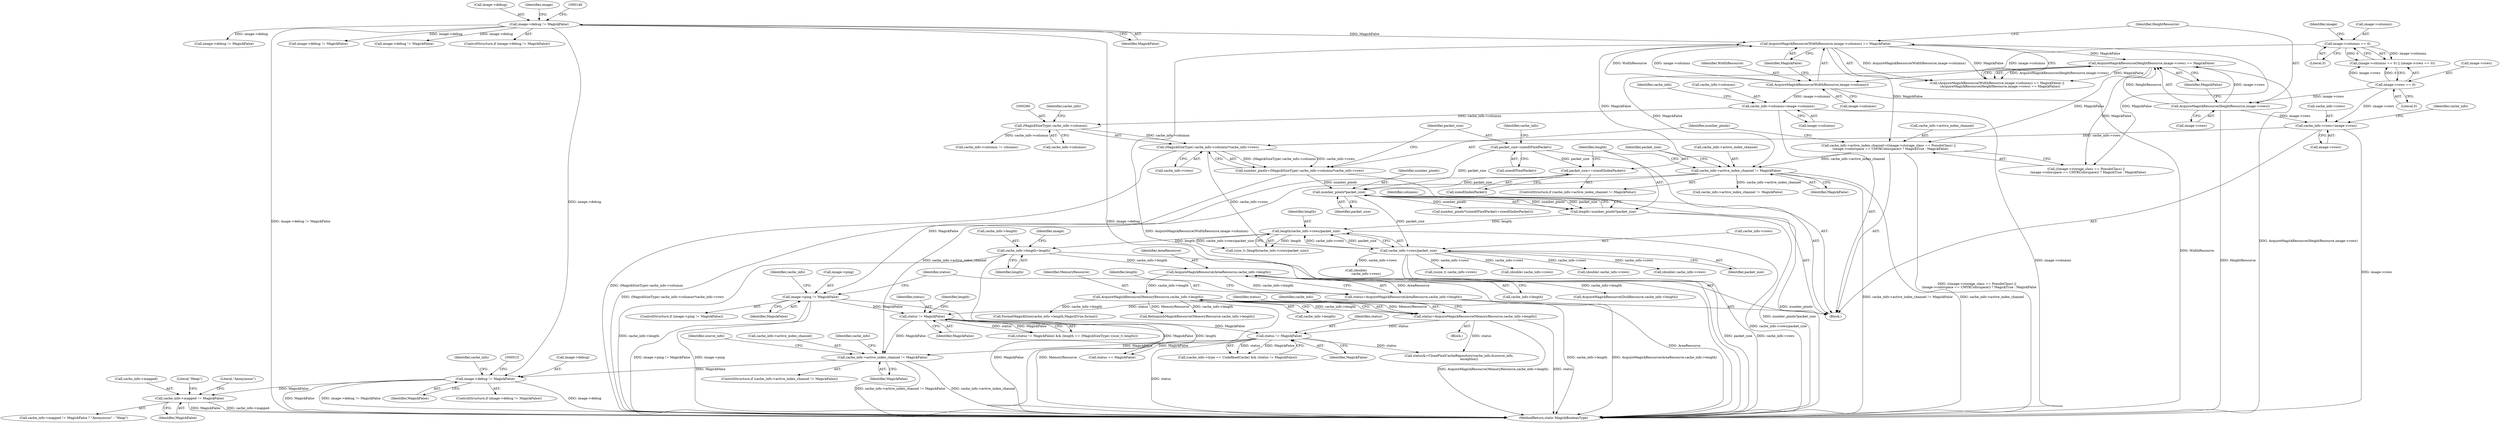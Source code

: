 digraph "0_ImageMagick_4e81ce8b07219c69a9aeccb0f7f7b927ca6db74c_0@pointer" {
"1000508" [label="(Call,image->debug != MagickFalse)"];
"1000140" [label="(Call,image->debug != MagickFalse)"];
"1000470" [label="(Call,cache_info->active_index_channel != MagickFalse)"];
"1000292" [label="(Call,cache_info->active_index_channel != MagickFalse)"];
"1000258" [label="(Call,cache_info->active_index_channel=((image->storage_class == PseudoClass) ||\n    (image->colorspace == CMYKColorspace)) ? MagickTrue : MagickFalse)"];
"1000194" [label="(Call,AcquireMagickResource(HeightResource,image->rows) == MagickFalse)"];
"1000195" [label="(Call,AcquireMagickResource(HeightResource,image->rows))"];
"1000161" [label="(Call,image->rows == 0)"];
"1000187" [label="(Call,AcquireMagickResource(WidthResource,image->columns) == MagickFalse)"];
"1000188" [label="(Call,AcquireMagickResource(WidthResource,image->columns))"];
"1000156" [label="(Call,image->columns == 0)"];
"1000396" [label="(Call,status != MagickFalse)"];
"1000378" [label="(Call,status=AcquireMagickResource(AreaResource,cache_info->length))"];
"1000380" [label="(Call,AcquireMagickResource(AreaResource,cache_info->length))"];
"1000345" [label="(Call,cache_info->length=length)"];
"1000310" [label="(Call,length/cache_info->rows/packet_size)"];
"1000301" [label="(Call,length=number_pixels*packet_size)"];
"1000303" [label="(Call,number_pixels*packet_size)"];
"1000276" [label="(Call,number_pixels=(MagickSizeType) cache_info->columns*cache_info->rows)"];
"1000278" [label="(Call,(MagickSizeType) cache_info->columns*cache_info->rows)"];
"1000279" [label="(Call,(MagickSizeType) cache_info->columns)"];
"1000244" [label="(Call,cache_info->columns=image->columns)"];
"1000237" [label="(Call,cache_info->rows=image->rows)"];
"1000297" [label="(Call,packet_size+=sizeof(IndexPacket))"];
"1000287" [label="(Call,packet_size=sizeof(PixelPacket))"];
"1000312" [label="(Call,cache_info->rows/packet_size)"];
"1000351" [label="(Call,image->ping != MagickFalse)"];
"1000422" [label="(Call,status != MagickFalse)"];
"1000407" [label="(Call,status=AcquireMagickResource(MemoryResource,cache_info->length))"];
"1000409" [label="(Call,AcquireMagickResource(MemoryResource,cache_info->length))"];
"1000541" [label="(Call,cache_info->mapped != MagickFalse)"];
"1000423" [label="(Identifier,status)"];
"1000156" [label="(Call,image->columns == 0)"];
"1000422" [label="(Call,status != MagickFalse)"];
"1000163" [label="(Identifier,image)"];
"1000245" [label="(Call,cache_info->columns)"];
"1000546" [label="(Literal,\"Anonymous\")"];
"1000161" [label="(Call,image->rows == 0)"];
"1000378" [label="(Call,status=AcquireMagickResource(AreaResource,cache_info->length))"];
"1000303" [label="(Call,number_pixels*packet_size)"];
"1000406" [label="(Block,)"];
"1000490" [label="(Identifier,source_info)"];
"1000542" [label="(Call,cache_info->mapped)"];
"1000297" [label="(Call,packet_size+=sizeof(IndexPacket))"];
"1000291" [label="(ControlStructure,if (cache_info->active_index_channel != MagickFalse))"];
"1000165" [label="(Literal,0)"];
"1000292" [label="(Call,cache_info->active_index_channel != MagickFalse)"];
"1000281" [label="(Call,cache_info->columns)"];
"1000407" [label="(Call,status=AcquireMagickResource(MemoryResource,cache_info->length))"];
"1000345" [label="(Call,cache_info->length=length)"];
"1000196" [label="(Identifier,HeightResource)"];
"1000304" [label="(Identifier,number_pixels)"];
"1000471" [label="(Call,cache_info->active_index_channel)"];
"1000396" [label="(Call,status != MagickFalse)"];
"1000398" [label="(Identifier,MagickFalse)"];
"1000312" [label="(Call,cache_info->rows/packet_size)"];
"1000576" [label="(Call,RelinquishMagickResource(MemoryResource,cache_info->length))"];
"1000419" [label="(Identifier,cache_info)"];
"1000410" [label="(Identifier,MemoryResource)"];
"1000278" [label="(Call,(MagickSizeType) cache_info->columns*cache_info->rows)"];
"1000469" [label="(ControlStructure,if (cache_info->active_index_channel != MagickFalse))"];
"1000349" [label="(Identifier,length)"];
"1000186" [label="(Call,(AcquireMagickResource(WidthResource,image->columns) == MagickFalse) ||\n      (AcquireMagickResource(HeightResource,image->rows) == MagickFalse))"];
"1001115" [label="(Call,image->debug != MagickFalse)"];
"1000512" [label="(Identifier,MagickFalse)"];
"1000508" [label="(Call,image->debug != MagickFalse)"];
"1001029" [label="(Call,image->debug != MagickFalse)"];
"1000380" [label="(Call,AcquireMagickResource(AreaResource,cache_info->length))"];
"1000540" [label="(Call,cache_info->mapped != MagickFalse ? \"Anonymous\" : \"Heap\")"];
"1000293" [label="(Call,cache_info->active_index_channel)"];
"1000497" [label="(Call,status&=ClonePixelCacheRepository(cache_info,&source_info,\n                    exception))"];
"1000382" [label="(Call,cache_info->length)"];
"1000991" [label="(Call,cache_info->active_index_channel != MagickFalse)"];
"1000288" [label="(Identifier,packet_size)"];
"1000294" [label="(Identifier,cache_info)"];
"1000277" [label="(Identifier,number_pixels)"];
"1000541" [label="(Call,cache_info->mapped != MagickFalse)"];
"1000140" [label="(Call,image->debug != MagickFalse)"];
"1000299" [label="(Call,sizeof(IndexPacket))"];
"1000569" [label="(Identifier,cache_info)"];
"1000350" [label="(ControlStructure,if (image->ping != MagickFalse))"];
"1000381" [label="(Identifier,AreaResource)"];
"1000190" [label="(Call,image->columns)"];
"1000307" [label="(Identifier,columns)"];
"1000359" [label="(Identifier,cache_info)"];
"1000141" [label="(Call,image->debug)"];
"1000346" [label="(Call,cache_info->length)"];
"1000411" [label="(Call,cache_info->length)"];
"1000284" [label="(Call,cache_info->rows)"];
"1000313" [label="(Call,cache_info->rows)"];
"1000287" [label="(Call,packet_size=sizeof(PixelPacket))"];
"1000259" [label="(Call,cache_info->active_index_channel)"];
"1001174" [label="(MethodReturn,static MagickBooleanType)"];
"1000139" [label="(ControlStructure,if (image->debug != MagickFalse))"];
"1000244" [label="(Call,cache_info->columns=image->columns)"];
"1000237" [label="(Call,cache_info->rows=image->rows)"];
"1000298" [label="(Identifier,packet_size)"];
"1000333" [label="(Call,(ssize_t) cache_info->rows)"];
"1000474" [label="(Identifier,MagickFalse)"];
"1000387" [label="(Call,number_pixels*(sizeof(PixelPacket)+sizeof(IndexPacket)))"];
"1000160" [label="(Literal,0)"];
"1000507" [label="(ControlStructure,if (image->debug != MagickFalse))"];
"1000157" [label="(Call,image->columns)"];
"1001159" [label="(Call,(double) cache_info->rows)"];
"1000470" [label="(Call,cache_info->active_index_channel != MagickFalse)"];
"1000352" [label="(Call,image->ping)"];
"1000158" [label="(Identifier,image)"];
"1000302" [label="(Identifier,length)"];
"1000311" [label="(Identifier,length)"];
"1000187" [label="(Call,AcquireMagickResource(WidthResource,image->columns) == MagickFalse)"];
"1000424" [label="(Identifier,MagickFalse)"];
"1000279" [label="(Call,(MagickSizeType) cache_info->columns)"];
"1000395" [label="(Call,(status != MagickFalse) && (length == (MagickSizeType) ((size_t) length)))"];
"1000189" [label="(Identifier,WidthResource)"];
"1000296" [label="(Identifier,MagickFalse)"];
"1000188" [label="(Call,AcquireMagickResource(WidthResource,image->columns))"];
"1000200" [label="(Identifier,MagickFalse)"];
"1000545" [label="(Identifier,MagickFalse)"];
"1000583" [label="(Call,AcquireMagickResource(DiskResource,cache_info->length))"];
"1000547" [label="(Literal,\"Heap\")"];
"1000310" [label="(Call,length/cache_info->rows/packet_size)"];
"1000477" [label="(Identifier,cache_info)"];
"1000195" [label="(Call,AcquireMagickResource(HeightResource,image->rows))"];
"1000409" [label="(Call,AcquireMagickResource(MemoryResource,cache_info->length))"];
"1000253" [label="(Identifier,cache_info)"];
"1000509" [label="(Call,image->debug)"];
"1000144" [label="(Identifier,MagickFalse)"];
"1000351" [label="(Call,image->ping != MagickFalse)"];
"1000757" [label="(Call,(double) cache_info->rows)"];
"1000248" [label="(Call,image->columns)"];
"1000246" [label="(Identifier,cache_info)"];
"1000197" [label="(Call,image->rows)"];
"1000397" [label="(Identifier,status)"];
"1000590" [label="(Call,status == MagickFalse)"];
"1000386" [label="(Identifier,length)"];
"1000554" [label="(Call,(double) cache_info->rows)"];
"1000162" [label="(Call,image->rows)"];
"1000155" [label="(Call,(image->columns == 0) || (image->rows == 0))"];
"1000194" [label="(Call,AcquireMagickResource(HeightResource,image->rows) == MagickFalse)"];
"1000108" [label="(Block,)"];
"1000416" [label="(Call,(cache_info->type == UndefinedCache) && (status != MagickFalse))"];
"1000516" [label="(Call,FormatMagickSize(cache_info->length,MagickTrue,format))"];
"1000262" [label="(Call,((image->storage_class == PseudoClass) ||\n    (image->colorspace == CMYKColorspace)) ? MagickTrue : MagickFalse)"];
"1001073" [label="(Call,(double)\n                    cache_info->rows)"];
"1000258" [label="(Call,cache_info->active_index_channel=((image->storage_class == PseudoClass) ||\n    (image->colorspace == CMYKColorspace)) ? MagickTrue : MagickFalse)"];
"1000305" [label="(Identifier,packet_size)"];
"1000289" [label="(Call,sizeof(PixelPacket))"];
"1000301" [label="(Call,length=number_pixels*packet_size)"];
"1000241" [label="(Call,image->rows)"];
"1000238" [label="(Call,cache_info->rows)"];
"1000400" [label="(Identifier,length)"];
"1000308" [label="(Call,(size_t) (length/cache_info->rows/packet_size))"];
"1000408" [label="(Identifier,status)"];
"1000355" [label="(Identifier,MagickFalse)"];
"1000379" [label="(Identifier,status)"];
"1000193" [label="(Identifier,MagickFalse)"];
"1000285" [label="(Identifier,cache_info)"];
"1000316" [label="(Identifier,packet_size)"];
"1000710" [label="(Call,image->debug != MagickFalse)"];
"1000319" [label="(Call,cache_info->columns != columns)"];
"1000353" [label="(Identifier,image)"];
"1000276" [label="(Call,number_pixels=(MagickSizeType) cache_info->columns*cache_info->rows)"];
"1000508" -> "1000507"  [label="AST: "];
"1000508" -> "1000512"  [label="CFG: "];
"1000509" -> "1000508"  [label="AST: "];
"1000512" -> "1000508"  [label="AST: "];
"1000515" -> "1000508"  [label="CFG: "];
"1000569" -> "1000508"  [label="CFG: "];
"1000508" -> "1001174"  [label="DDG: image->debug"];
"1000508" -> "1001174"  [label="DDG: MagickFalse"];
"1000508" -> "1001174"  [label="DDG: image->debug != MagickFalse"];
"1000140" -> "1000508"  [label="DDG: image->debug"];
"1000470" -> "1000508"  [label="DDG: MagickFalse"];
"1000508" -> "1000541"  [label="DDG: MagickFalse"];
"1000140" -> "1000139"  [label="AST: "];
"1000140" -> "1000144"  [label="CFG: "];
"1000141" -> "1000140"  [label="AST: "];
"1000144" -> "1000140"  [label="AST: "];
"1000146" -> "1000140"  [label="CFG: "];
"1000158" -> "1000140"  [label="CFG: "];
"1000140" -> "1001174"  [label="DDG: image->debug"];
"1000140" -> "1001174"  [label="DDG: image->debug != MagickFalse"];
"1000140" -> "1000187"  [label="DDG: MagickFalse"];
"1000140" -> "1000710"  [label="DDG: image->debug"];
"1000140" -> "1001029"  [label="DDG: image->debug"];
"1000140" -> "1001115"  [label="DDG: image->debug"];
"1000470" -> "1000469"  [label="AST: "];
"1000470" -> "1000474"  [label="CFG: "];
"1000471" -> "1000470"  [label="AST: "];
"1000474" -> "1000470"  [label="AST: "];
"1000477" -> "1000470"  [label="CFG: "];
"1000490" -> "1000470"  [label="CFG: "];
"1000470" -> "1001174"  [label="DDG: cache_info->active_index_channel"];
"1000470" -> "1001174"  [label="DDG: cache_info->active_index_channel != MagickFalse"];
"1000292" -> "1000470"  [label="DDG: cache_info->active_index_channel"];
"1000396" -> "1000470"  [label="DDG: MagickFalse"];
"1000422" -> "1000470"  [label="DDG: MagickFalse"];
"1000292" -> "1000291"  [label="AST: "];
"1000292" -> "1000296"  [label="CFG: "];
"1000293" -> "1000292"  [label="AST: "];
"1000296" -> "1000292"  [label="AST: "];
"1000298" -> "1000292"  [label="CFG: "];
"1000302" -> "1000292"  [label="CFG: "];
"1000292" -> "1001174"  [label="DDG: cache_info->active_index_channel != MagickFalse"];
"1000292" -> "1001174"  [label="DDG: cache_info->active_index_channel"];
"1000258" -> "1000292"  [label="DDG: cache_info->active_index_channel"];
"1000194" -> "1000292"  [label="DDG: MagickFalse"];
"1000187" -> "1000292"  [label="DDG: MagickFalse"];
"1000292" -> "1000351"  [label="DDG: MagickFalse"];
"1000292" -> "1000991"  [label="DDG: cache_info->active_index_channel"];
"1000258" -> "1000108"  [label="AST: "];
"1000258" -> "1000262"  [label="CFG: "];
"1000259" -> "1000258"  [label="AST: "];
"1000262" -> "1000258"  [label="AST: "];
"1000277" -> "1000258"  [label="CFG: "];
"1000258" -> "1001174"  [label="DDG: ((image->storage_class == PseudoClass) ||\n    (image->colorspace == CMYKColorspace)) ? MagickTrue : MagickFalse"];
"1000194" -> "1000258"  [label="DDG: MagickFalse"];
"1000187" -> "1000258"  [label="DDG: MagickFalse"];
"1000194" -> "1000186"  [label="AST: "];
"1000194" -> "1000200"  [label="CFG: "];
"1000195" -> "1000194"  [label="AST: "];
"1000200" -> "1000194"  [label="AST: "];
"1000186" -> "1000194"  [label="CFG: "];
"1000194" -> "1001174"  [label="DDG: AcquireMagickResource(HeightResource,image->rows)"];
"1000194" -> "1000186"  [label="DDG: AcquireMagickResource(HeightResource,image->rows)"];
"1000194" -> "1000186"  [label="DDG: MagickFalse"];
"1000195" -> "1000194"  [label="DDG: HeightResource"];
"1000195" -> "1000194"  [label="DDG: image->rows"];
"1000187" -> "1000194"  [label="DDG: MagickFalse"];
"1000194" -> "1000262"  [label="DDG: MagickFalse"];
"1000195" -> "1000197"  [label="CFG: "];
"1000196" -> "1000195"  [label="AST: "];
"1000197" -> "1000195"  [label="AST: "];
"1000200" -> "1000195"  [label="CFG: "];
"1000195" -> "1001174"  [label="DDG: HeightResource"];
"1000161" -> "1000195"  [label="DDG: image->rows"];
"1000195" -> "1000237"  [label="DDG: image->rows"];
"1000161" -> "1000155"  [label="AST: "];
"1000161" -> "1000165"  [label="CFG: "];
"1000162" -> "1000161"  [label="AST: "];
"1000165" -> "1000161"  [label="AST: "];
"1000155" -> "1000161"  [label="CFG: "];
"1000161" -> "1000155"  [label="DDG: image->rows"];
"1000161" -> "1000155"  [label="DDG: 0"];
"1000161" -> "1000237"  [label="DDG: image->rows"];
"1000187" -> "1000186"  [label="AST: "];
"1000187" -> "1000193"  [label="CFG: "];
"1000188" -> "1000187"  [label="AST: "];
"1000193" -> "1000187"  [label="AST: "];
"1000196" -> "1000187"  [label="CFG: "];
"1000186" -> "1000187"  [label="CFG: "];
"1000187" -> "1001174"  [label="DDG: AcquireMagickResource(WidthResource,image->columns)"];
"1000187" -> "1000186"  [label="DDG: AcquireMagickResource(WidthResource,image->columns)"];
"1000187" -> "1000186"  [label="DDG: MagickFalse"];
"1000188" -> "1000187"  [label="DDG: WidthResource"];
"1000188" -> "1000187"  [label="DDG: image->columns"];
"1000187" -> "1000262"  [label="DDG: MagickFalse"];
"1000188" -> "1000190"  [label="CFG: "];
"1000189" -> "1000188"  [label="AST: "];
"1000190" -> "1000188"  [label="AST: "];
"1000193" -> "1000188"  [label="CFG: "];
"1000188" -> "1001174"  [label="DDG: WidthResource"];
"1000156" -> "1000188"  [label="DDG: image->columns"];
"1000188" -> "1000244"  [label="DDG: image->columns"];
"1000156" -> "1000155"  [label="AST: "];
"1000156" -> "1000160"  [label="CFG: "];
"1000157" -> "1000156"  [label="AST: "];
"1000160" -> "1000156"  [label="AST: "];
"1000163" -> "1000156"  [label="CFG: "];
"1000155" -> "1000156"  [label="CFG: "];
"1000156" -> "1000155"  [label="DDG: image->columns"];
"1000156" -> "1000155"  [label="DDG: 0"];
"1000396" -> "1000395"  [label="AST: "];
"1000396" -> "1000398"  [label="CFG: "];
"1000397" -> "1000396"  [label="AST: "];
"1000398" -> "1000396"  [label="AST: "];
"1000400" -> "1000396"  [label="CFG: "];
"1000395" -> "1000396"  [label="CFG: "];
"1000396" -> "1000395"  [label="DDG: status"];
"1000396" -> "1000395"  [label="DDG: MagickFalse"];
"1000378" -> "1000396"  [label="DDG: status"];
"1000351" -> "1000396"  [label="DDG: MagickFalse"];
"1000396" -> "1000422"  [label="DDG: MagickFalse"];
"1000396" -> "1000590"  [label="DDG: MagickFalse"];
"1000378" -> "1000108"  [label="AST: "];
"1000378" -> "1000380"  [label="CFG: "];
"1000379" -> "1000378"  [label="AST: "];
"1000380" -> "1000378"  [label="AST: "];
"1000386" -> "1000378"  [label="CFG: "];
"1000378" -> "1001174"  [label="DDG: AcquireMagickResource(AreaResource,cache_info->length)"];
"1000380" -> "1000378"  [label="DDG: AreaResource"];
"1000380" -> "1000378"  [label="DDG: cache_info->length"];
"1000380" -> "1000382"  [label="CFG: "];
"1000381" -> "1000380"  [label="AST: "];
"1000382" -> "1000380"  [label="AST: "];
"1000380" -> "1001174"  [label="DDG: AreaResource"];
"1000345" -> "1000380"  [label="DDG: cache_info->length"];
"1000380" -> "1000409"  [label="DDG: cache_info->length"];
"1000380" -> "1000583"  [label="DDG: cache_info->length"];
"1000345" -> "1000108"  [label="AST: "];
"1000345" -> "1000349"  [label="CFG: "];
"1000346" -> "1000345"  [label="AST: "];
"1000349" -> "1000345"  [label="AST: "];
"1000353" -> "1000345"  [label="CFG: "];
"1000345" -> "1001174"  [label="DDG: length"];
"1000345" -> "1001174"  [label="DDG: cache_info->length"];
"1000310" -> "1000345"  [label="DDG: length"];
"1000310" -> "1000308"  [label="AST: "];
"1000310" -> "1000312"  [label="CFG: "];
"1000311" -> "1000310"  [label="AST: "];
"1000312" -> "1000310"  [label="AST: "];
"1000308" -> "1000310"  [label="CFG: "];
"1000310" -> "1001174"  [label="DDG: cache_info->rows/packet_size"];
"1000310" -> "1000308"  [label="DDG: length"];
"1000310" -> "1000308"  [label="DDG: cache_info->rows/packet_size"];
"1000301" -> "1000310"  [label="DDG: length"];
"1000312" -> "1000310"  [label="DDG: cache_info->rows"];
"1000312" -> "1000310"  [label="DDG: packet_size"];
"1000301" -> "1000108"  [label="AST: "];
"1000301" -> "1000303"  [label="CFG: "];
"1000302" -> "1000301"  [label="AST: "];
"1000303" -> "1000301"  [label="AST: "];
"1000307" -> "1000301"  [label="CFG: "];
"1000301" -> "1001174"  [label="DDG: number_pixels*packet_size"];
"1000303" -> "1000301"  [label="DDG: number_pixels"];
"1000303" -> "1000301"  [label="DDG: packet_size"];
"1000303" -> "1000305"  [label="CFG: "];
"1000304" -> "1000303"  [label="AST: "];
"1000305" -> "1000303"  [label="AST: "];
"1000303" -> "1001174"  [label="DDG: number_pixels"];
"1000276" -> "1000303"  [label="DDG: number_pixels"];
"1000297" -> "1000303"  [label="DDG: packet_size"];
"1000287" -> "1000303"  [label="DDG: packet_size"];
"1000303" -> "1000312"  [label="DDG: packet_size"];
"1000303" -> "1000387"  [label="DDG: number_pixels"];
"1000276" -> "1000108"  [label="AST: "];
"1000276" -> "1000278"  [label="CFG: "];
"1000277" -> "1000276"  [label="AST: "];
"1000278" -> "1000276"  [label="AST: "];
"1000288" -> "1000276"  [label="CFG: "];
"1000276" -> "1001174"  [label="DDG: (MagickSizeType) cache_info->columns*cache_info->rows"];
"1000278" -> "1000276"  [label="DDG: (MagickSizeType) cache_info->columns"];
"1000278" -> "1000276"  [label="DDG: cache_info->rows"];
"1000278" -> "1000284"  [label="CFG: "];
"1000279" -> "1000278"  [label="AST: "];
"1000284" -> "1000278"  [label="AST: "];
"1000278" -> "1001174"  [label="DDG: (MagickSizeType) cache_info->columns"];
"1000279" -> "1000278"  [label="DDG: cache_info->columns"];
"1000237" -> "1000278"  [label="DDG: cache_info->rows"];
"1000278" -> "1000312"  [label="DDG: cache_info->rows"];
"1000279" -> "1000281"  [label="CFG: "];
"1000280" -> "1000279"  [label="AST: "];
"1000281" -> "1000279"  [label="AST: "];
"1000285" -> "1000279"  [label="CFG: "];
"1000244" -> "1000279"  [label="DDG: cache_info->columns"];
"1000279" -> "1000319"  [label="DDG: cache_info->columns"];
"1000244" -> "1000108"  [label="AST: "];
"1000244" -> "1000248"  [label="CFG: "];
"1000245" -> "1000244"  [label="AST: "];
"1000248" -> "1000244"  [label="AST: "];
"1000253" -> "1000244"  [label="CFG: "];
"1000244" -> "1001174"  [label="DDG: image->columns"];
"1000237" -> "1000108"  [label="AST: "];
"1000237" -> "1000241"  [label="CFG: "];
"1000238" -> "1000237"  [label="AST: "];
"1000241" -> "1000237"  [label="AST: "];
"1000246" -> "1000237"  [label="CFG: "];
"1000237" -> "1001174"  [label="DDG: image->rows"];
"1000297" -> "1000291"  [label="AST: "];
"1000297" -> "1000299"  [label="CFG: "];
"1000298" -> "1000297"  [label="AST: "];
"1000299" -> "1000297"  [label="AST: "];
"1000302" -> "1000297"  [label="CFG: "];
"1000287" -> "1000297"  [label="DDG: packet_size"];
"1000287" -> "1000108"  [label="AST: "];
"1000287" -> "1000289"  [label="CFG: "];
"1000288" -> "1000287"  [label="AST: "];
"1000289" -> "1000287"  [label="AST: "];
"1000294" -> "1000287"  [label="CFG: "];
"1000312" -> "1000316"  [label="CFG: "];
"1000313" -> "1000312"  [label="AST: "];
"1000316" -> "1000312"  [label="AST: "];
"1000312" -> "1001174"  [label="DDG: packet_size"];
"1000312" -> "1001174"  [label="DDG: cache_info->rows"];
"1000312" -> "1000333"  [label="DDG: cache_info->rows"];
"1000312" -> "1000554"  [label="DDG: cache_info->rows"];
"1000312" -> "1000757"  [label="DDG: cache_info->rows"];
"1000312" -> "1001073"  [label="DDG: cache_info->rows"];
"1000312" -> "1001159"  [label="DDG: cache_info->rows"];
"1000351" -> "1000350"  [label="AST: "];
"1000351" -> "1000355"  [label="CFG: "];
"1000352" -> "1000351"  [label="AST: "];
"1000355" -> "1000351"  [label="AST: "];
"1000359" -> "1000351"  [label="CFG: "];
"1000379" -> "1000351"  [label="CFG: "];
"1000351" -> "1001174"  [label="DDG: image->ping != MagickFalse"];
"1000351" -> "1001174"  [label="DDG: image->ping"];
"1000351" -> "1001174"  [label="DDG: MagickFalse"];
"1000422" -> "1000416"  [label="AST: "];
"1000422" -> "1000424"  [label="CFG: "];
"1000423" -> "1000422"  [label="AST: "];
"1000424" -> "1000422"  [label="AST: "];
"1000416" -> "1000422"  [label="CFG: "];
"1000422" -> "1001174"  [label="DDG: status"];
"1000422" -> "1000416"  [label="DDG: status"];
"1000422" -> "1000416"  [label="DDG: MagickFalse"];
"1000407" -> "1000422"  [label="DDG: status"];
"1000422" -> "1000497"  [label="DDG: status"];
"1000422" -> "1000590"  [label="DDG: MagickFalse"];
"1000407" -> "1000406"  [label="AST: "];
"1000407" -> "1000409"  [label="CFG: "];
"1000408" -> "1000407"  [label="AST: "];
"1000409" -> "1000407"  [label="AST: "];
"1000419" -> "1000407"  [label="CFG: "];
"1000407" -> "1001174"  [label="DDG: AcquireMagickResource(MemoryResource,cache_info->length)"];
"1000407" -> "1001174"  [label="DDG: status"];
"1000409" -> "1000407"  [label="DDG: MemoryResource"];
"1000409" -> "1000407"  [label="DDG: cache_info->length"];
"1000407" -> "1000497"  [label="DDG: status"];
"1000409" -> "1000411"  [label="CFG: "];
"1000410" -> "1000409"  [label="AST: "];
"1000411" -> "1000409"  [label="AST: "];
"1000409" -> "1001174"  [label="DDG: cache_info->length"];
"1000409" -> "1001174"  [label="DDG: MemoryResource"];
"1000409" -> "1000516"  [label="DDG: cache_info->length"];
"1000409" -> "1000576"  [label="DDG: MemoryResource"];
"1000409" -> "1000576"  [label="DDG: cache_info->length"];
"1000541" -> "1000540"  [label="AST: "];
"1000541" -> "1000545"  [label="CFG: "];
"1000542" -> "1000541"  [label="AST: "];
"1000545" -> "1000541"  [label="AST: "];
"1000546" -> "1000541"  [label="CFG: "];
"1000547" -> "1000541"  [label="CFG: "];
"1000541" -> "1001174"  [label="DDG: cache_info->mapped"];
"1000541" -> "1001174"  [label="DDG: MagickFalse"];
}
